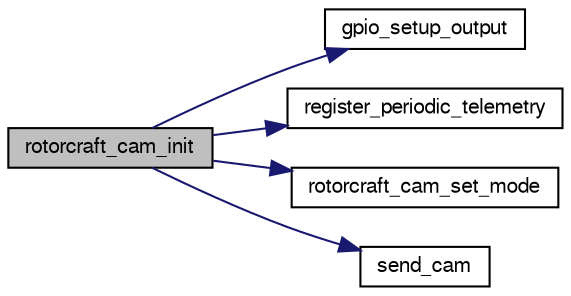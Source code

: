 digraph "rotorcraft_cam_init"
{
  edge [fontname="FreeSans",fontsize="10",labelfontname="FreeSans",labelfontsize="10"];
  node [fontname="FreeSans",fontsize="10",shape=record];
  rankdir="LR";
  Node1 [label="rotorcraft_cam_init",height=0.2,width=0.4,color="black", fillcolor="grey75", style="filled", fontcolor="black"];
  Node1 -> Node2 [color="midnightblue",fontsize="10",style="solid",fontname="FreeSans"];
  Node2 [label="gpio_setup_output",height=0.2,width=0.4,color="black", fillcolor="white", style="filled",URL="$chibios_2mcu__periph_2gpio__arch_8c.html#a614c4a447f1e43381d92c682ac3b953f",tooltip="Setup one or more pins of the given GPIO port as outputs. "];
  Node1 -> Node3 [color="midnightblue",fontsize="10",style="solid",fontname="FreeSans"];
  Node3 [label="register_periodic_telemetry",height=0.2,width=0.4,color="black", fillcolor="white", style="filled",URL="$telemetry_8c.html#a8b8cf43739f06c54d16370c141b541a0",tooltip="Register a telemetry callback function. "];
  Node1 -> Node4 [color="midnightblue",fontsize="10",style="solid",fontname="FreeSans"];
  Node4 [label="rotorcraft_cam_set_mode",height=0.2,width=0.4,color="black", fillcolor="white", style="filled",URL="$rotorcraft__cam_8c.html#a960941b65b673b137a8bd448633f8782"];
  Node1 -> Node5 [color="midnightblue",fontsize="10",style="solid",fontname="FreeSans"];
  Node5 [label="send_cam",height=0.2,width=0.4,color="black", fillcolor="white", style="filled",URL="$rotorcraft__cam_8c.html#a2241601166d050807a1cd3424f01403f"];
}
